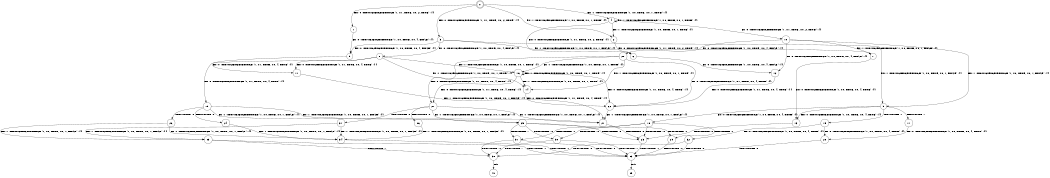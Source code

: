 digraph BCG {
size = "7, 10.5";
center = TRUE;
node [shape = circle];
0 [peripheries = 2];
0 -> 1 [label = "EX !0 !ATOMIC_EXCH_BRANCH (1, +1, TRUE, +0, 2, TRUE) !{}"];
0 -> 2 [label = "EX !1 !ATOMIC_EXCH_BRANCH (1, +0, TRUE, +0, 1, TRUE) !{}"];
0 -> 3 [label = "EX !0 !ATOMIC_EXCH_BRANCH (1, +1, TRUE, +0, 2, TRUE) !{}"];
0 -> 4 [label = "EX !1 !ATOMIC_EXCH_BRANCH (1, +0, TRUE, +0, 1, TRUE) !{}"];
1 -> 5 [label = "EX !0 !ATOMIC_EXCH_BRANCH (1, +0, TRUE, +0, 4, FALSE) !{}"];
2 -> 6 [label = "EX !0 !ATOMIC_EXCH_BRANCH (1, +1, TRUE, +0, 2, TRUE) !{}"];
3 -> 5 [label = "EX !0 !ATOMIC_EXCH_BRANCH (1, +0, TRUE, +0, 4, FALSE) !{}"];
3 -> 7 [label = "EX !1 !ATOMIC_EXCH_BRANCH (1, +0, TRUE, +0, 1, FALSE) !{}"];
3 -> 8 [label = "EX !0 !ATOMIC_EXCH_BRANCH (1, +0, TRUE, +0, 4, FALSE) !{}"];
3 -> 9 [label = "EX !1 !ATOMIC_EXCH_BRANCH (1, +0, TRUE, +0, 1, FALSE) !{}"];
4 -> 2 [label = "EX !1 !ATOMIC_EXCH_BRANCH (1, +0, TRUE, +0, 1, TRUE) !{}"];
4 -> 6 [label = "EX !0 !ATOMIC_EXCH_BRANCH (1, +1, TRUE, +0, 2, TRUE) !{}"];
4 -> 4 [label = "EX !1 !ATOMIC_EXCH_BRANCH (1, +0, TRUE, +0, 1, TRUE) !{}"];
4 -> 10 [label = "EX !0 !ATOMIC_EXCH_BRANCH (1, +1, TRUE, +0, 2, TRUE) !{}"];
5 -> 11 [label = "EX !0 !ATOMIC_EXCH_BRANCH (1, +1, TRUE, +0, 4, TRUE) !{}"];
6 -> 12 [label = "EX !0 !ATOMIC_EXCH_BRANCH (1, +0, TRUE, +0, 4, FALSE) !{}"];
7 -> 13 [label = "EX !0 !ATOMIC_EXCH_BRANCH (1, +0, TRUE, +0, 4, TRUE) !{}"];
8 -> 11 [label = "EX !0 !ATOMIC_EXCH_BRANCH (1, +1, TRUE, +0, 4, TRUE) !{}"];
8 -> 14 [label = "EX !1 !ATOMIC_EXCH_BRANCH (1, +0, TRUE, +0, 1, TRUE) !{}"];
8 -> 15 [label = "EX !0 !ATOMIC_EXCH_BRANCH (1, +1, TRUE, +0, 4, TRUE) !{}"];
8 -> 16 [label = "EX !1 !ATOMIC_EXCH_BRANCH (1, +0, TRUE, +0, 1, TRUE) !{}"];
9 -> 13 [label = "EX !0 !ATOMIC_EXCH_BRANCH (1, +0, TRUE, +0, 4, TRUE) !{}"];
9 -> 17 [label = "TERMINATE !1"];
9 -> 18 [label = "EX !0 !ATOMIC_EXCH_BRANCH (1, +0, TRUE, +0, 4, TRUE) !{}"];
9 -> 19 [label = "TERMINATE !1"];
10 -> 12 [label = "EX !0 !ATOMIC_EXCH_BRANCH (1, +0, TRUE, +0, 4, FALSE) !{}"];
10 -> 7 [label = "EX !1 !ATOMIC_EXCH_BRANCH (1, +0, TRUE, +0, 1, FALSE) !{}"];
10 -> 20 [label = "EX !0 !ATOMIC_EXCH_BRANCH (1, +0, TRUE, +0, 4, FALSE) !{}"];
10 -> 9 [label = "EX !1 !ATOMIC_EXCH_BRANCH (1, +0, TRUE, +0, 1, FALSE) !{}"];
11 -> 21 [label = "EX !1 !ATOMIC_EXCH_BRANCH (1, +0, TRUE, +0, 1, FALSE) !{}"];
12 -> 22 [label = "EX !0 !ATOMIC_EXCH_BRANCH (1, +1, TRUE, +0, 4, TRUE) !{}"];
13 -> 23 [label = "TERMINATE !0"];
14 -> 22 [label = "EX !0 !ATOMIC_EXCH_BRANCH (1, +1, TRUE, +0, 4, TRUE) !{}"];
15 -> 21 [label = "EX !1 !ATOMIC_EXCH_BRANCH (1, +0, TRUE, +0, 1, FALSE) !{}"];
15 -> 24 [label = "TERMINATE !0"];
15 -> 25 [label = "EX !1 !ATOMIC_EXCH_BRANCH (1, +0, TRUE, +0, 1, FALSE) !{}"];
15 -> 26 [label = "TERMINATE !0"];
16 -> 22 [label = "EX !0 !ATOMIC_EXCH_BRANCH (1, +1, TRUE, +0, 4, TRUE) !{}"];
16 -> 14 [label = "EX !1 !ATOMIC_EXCH_BRANCH (1, +0, TRUE, +0, 1, TRUE) !{}"];
16 -> 27 [label = "EX !0 !ATOMIC_EXCH_BRANCH (1, +1, TRUE, +0, 4, TRUE) !{}"];
16 -> 16 [label = "EX !1 !ATOMIC_EXCH_BRANCH (1, +0, TRUE, +0, 1, TRUE) !{}"];
17 -> 28 [label = "EX !0 !ATOMIC_EXCH_BRANCH (1, +0, TRUE, +0, 4, TRUE) !{}"];
18 -> 23 [label = "TERMINATE !0"];
18 -> 29 [label = "TERMINATE !1"];
18 -> 30 [label = "TERMINATE !0"];
18 -> 31 [label = "TERMINATE !1"];
19 -> 28 [label = "EX !0 !ATOMIC_EXCH_BRANCH (1, +0, TRUE, +0, 4, TRUE) !{}"];
19 -> 32 [label = "EX !0 !ATOMIC_EXCH_BRANCH (1, +0, TRUE, +0, 4, TRUE) !{}"];
20 -> 22 [label = "EX !0 !ATOMIC_EXCH_BRANCH (1, +1, TRUE, +0, 4, TRUE) !{}"];
20 -> 14 [label = "EX !1 !ATOMIC_EXCH_BRANCH (1, +0, TRUE, +0, 1, TRUE) !{}"];
20 -> 27 [label = "EX !0 !ATOMIC_EXCH_BRANCH (1, +1, TRUE, +0, 4, TRUE) !{}"];
20 -> 16 [label = "EX !1 !ATOMIC_EXCH_BRANCH (1, +0, TRUE, +0, 1, TRUE) !{}"];
21 -> 23 [label = "TERMINATE !0"];
22 -> 21 [label = "EX !1 !ATOMIC_EXCH_BRANCH (1, +0, TRUE, +0, 1, FALSE) !{}"];
23 -> 33 [label = "TERMINATE !1"];
24 -> 34 [label = "EX !1 !ATOMIC_EXCH_BRANCH (1, +0, TRUE, +0, 1, FALSE) !{}"];
25 -> 23 [label = "TERMINATE !0"];
25 -> 29 [label = "TERMINATE !1"];
25 -> 30 [label = "TERMINATE !0"];
25 -> 31 [label = "TERMINATE !1"];
26 -> 34 [label = "EX !1 !ATOMIC_EXCH_BRANCH (1, +0, TRUE, +0, 1, FALSE) !{}"];
26 -> 35 [label = "EX !1 !ATOMIC_EXCH_BRANCH (1, +0, TRUE, +0, 1, FALSE) !{}"];
27 -> 21 [label = "EX !1 !ATOMIC_EXCH_BRANCH (1, +0, TRUE, +0, 1, FALSE) !{}"];
27 -> 36 [label = "TERMINATE !0"];
27 -> 25 [label = "EX !1 !ATOMIC_EXCH_BRANCH (1, +0, TRUE, +0, 1, FALSE) !{}"];
27 -> 37 [label = "TERMINATE !0"];
28 -> 33 [label = "TERMINATE !0"];
29 -> 33 [label = "TERMINATE !0"];
30 -> 33 [label = "TERMINATE !1"];
30 -> 38 [label = "TERMINATE !1"];
31 -> 33 [label = "TERMINATE !0"];
31 -> 38 [label = "TERMINATE !0"];
32 -> 33 [label = "TERMINATE !0"];
32 -> 38 [label = "TERMINATE !0"];
33 -> 39 [label = "exit"];
34 -> 33 [label = "TERMINATE !1"];
35 -> 33 [label = "TERMINATE !1"];
35 -> 38 [label = "TERMINATE !1"];
36 -> 34 [label = "EX !1 !ATOMIC_EXCH_BRANCH (1, +0, TRUE, +0, 1, FALSE) !{}"];
37 -> 34 [label = "EX !1 !ATOMIC_EXCH_BRANCH (1, +0, TRUE, +0, 1, FALSE) !{}"];
37 -> 35 [label = "EX !1 !ATOMIC_EXCH_BRANCH (1, +0, TRUE, +0, 1, FALSE) !{}"];
38 -> 40 [label = "exit"];
}
